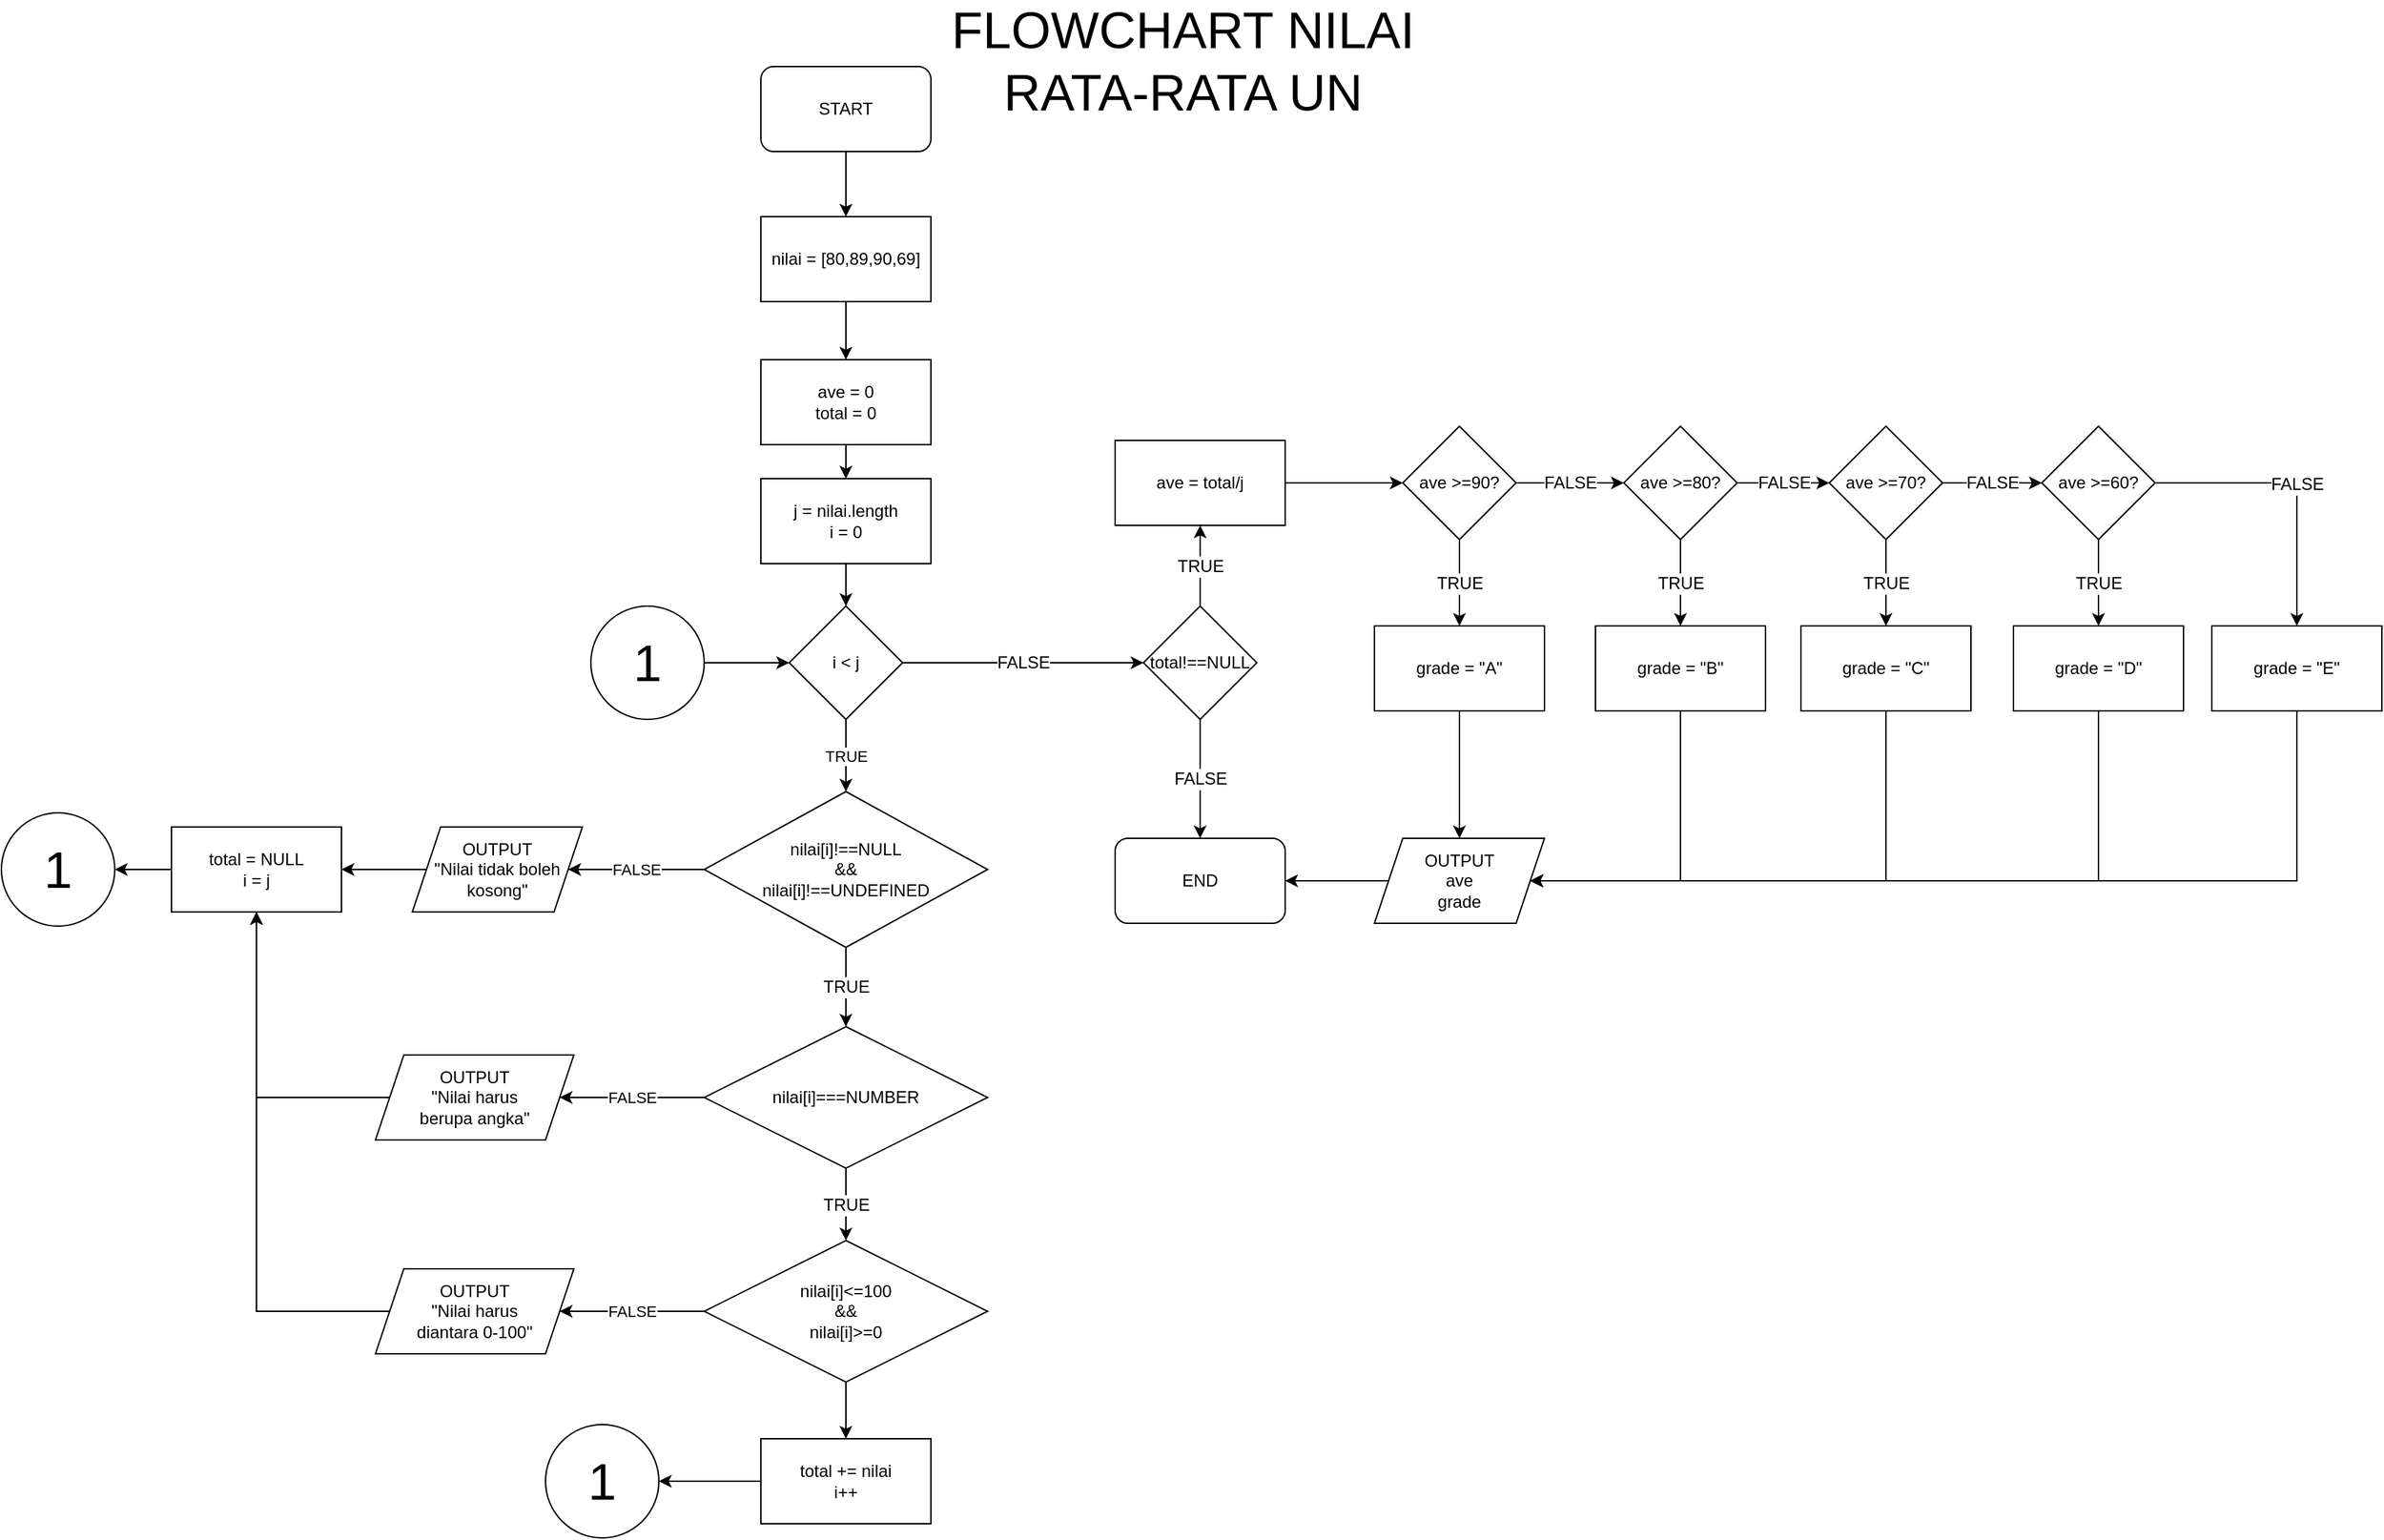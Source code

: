 <mxfile version="16.2.7" type="google"><diagram id="MkVv225oav1cHvyY7aIt" name="Page-1"><mxGraphModel dx="668" dy="371" grid="1" gridSize="10" guides="1" tooltips="1" connect="1" arrows="1" fold="1" page="1" pageScale="1" pageWidth="850" pageHeight="1100" math="0" shadow="0"><root><mxCell id="0"/><mxCell id="1" parent="0"/><mxCell id="mSLdfbanb1js8o3qUdsn-2" value="" style="edgeStyle=orthogonalEdgeStyle;rounded=0;orthogonalLoop=1;jettySize=auto;html=1;" parent="1" source="SLkw3Jps3-ZuDvNmsv__-1" target="mSLdfbanb1js8o3qUdsn-1" edge="1"><mxGeometry relative="1" as="geometry"/></mxCell><mxCell id="SLkw3Jps3-ZuDvNmsv__-1" value="START" style="rounded=1;whiteSpace=wrap;html=1;" parent="1" vertex="1"><mxGeometry x="556" y="49" width="120" height="60" as="geometry"/></mxCell><mxCell id="SLkw3Jps3-ZuDvNmsv__-17" value="TRUE" style="edgeStyle=orthogonalEdgeStyle;rounded=0;orthogonalLoop=1;jettySize=auto;html=1;" parent="1" source="SLkw3Jps3-ZuDvNmsv__-3" target="SLkw3Jps3-ZuDvNmsv__-5" edge="1"><mxGeometry relative="1" as="geometry"/></mxCell><mxCell id="SLkw3Jps3-ZuDvNmsv__-65" value="FALSE" style="edgeStyle=orthogonalEdgeStyle;rounded=0;orthogonalLoop=1;jettySize=auto;html=1;fontSize=12;" parent="1" source="SLkw3Jps3-ZuDvNmsv__-3" target="SLkw3Jps3-ZuDvNmsv__-26" edge="1"><mxGeometry relative="1" as="geometry"/></mxCell><mxCell id="SLkw3Jps3-ZuDvNmsv__-3" value="i &amp;lt; j" style="rhombus;whiteSpace=wrap;html=1;" parent="1" vertex="1"><mxGeometry x="576" y="430" width="80" height="80" as="geometry"/></mxCell><mxCell id="916wotJXARgABOtUIND8-2" value="" style="edgeStyle=orthogonalEdgeStyle;rounded=0;orthogonalLoop=1;jettySize=auto;html=1;" edge="1" parent="1" source="SLkw3Jps3-ZuDvNmsv__-4" target="916wotJXARgABOtUIND8-1"><mxGeometry relative="1" as="geometry"/></mxCell><mxCell id="SLkw3Jps3-ZuDvNmsv__-4" value="ave = 0&lt;br&gt;total = 0" style="rounded=0;whiteSpace=wrap;html=1;" parent="1" vertex="1"><mxGeometry x="556" y="256" width="120" height="60" as="geometry"/></mxCell><mxCell id="mSLdfbanb1js8o3qUdsn-4" value="FALSE" style="edgeStyle=orthogonalEdgeStyle;rounded=0;orthogonalLoop=1;jettySize=auto;html=1;" parent="1" source="SLkw3Jps3-ZuDvNmsv__-5" target="SLkw3Jps3-ZuDvNmsv__-41" edge="1"><mxGeometry relative="1" as="geometry"/></mxCell><mxCell id="WH1Npo_lVP4c2fLHMowk-1" value="TRUE" style="edgeStyle=orthogonalEdgeStyle;rounded=0;orthogonalLoop=1;jettySize=auto;html=1;fontSize=12;" parent="1" source="SLkw3Jps3-ZuDvNmsv__-5" target="xOxqm0xttOU-qfkU7DDm-6" edge="1"><mxGeometry relative="1" as="geometry"/></mxCell><mxCell id="SLkw3Jps3-ZuDvNmsv__-5" value="nilai[i]!==NULL&lt;br&gt;&amp;amp;&amp;amp;&lt;br&gt;nilai[i]!==UNDEFINED" style="rhombus;whiteSpace=wrap;html=1;" parent="1" vertex="1"><mxGeometry x="516" y="561" width="200" height="110" as="geometry"/></mxCell><mxCell id="SLkw3Jps3-ZuDvNmsv__-47" value="" style="edgeStyle=orthogonalEdgeStyle;rounded=0;orthogonalLoop=1;jettySize=auto;html=1;fontSize=12;" parent="1" source="SLkw3Jps3-ZuDvNmsv__-6" target="SLkw3Jps3-ZuDvNmsv__-7" edge="1"><mxGeometry relative="1" as="geometry"/></mxCell><mxCell id="mSLdfbanb1js8o3qUdsn-6" value="FALSE" style="edgeStyle=orthogonalEdgeStyle;rounded=0;orthogonalLoop=1;jettySize=auto;html=1;" parent="1" source="SLkw3Jps3-ZuDvNmsv__-6" target="SLkw3Jps3-ZuDvNmsv__-44" edge="1"><mxGeometry relative="1" as="geometry"/></mxCell><mxCell id="SLkw3Jps3-ZuDvNmsv__-6" value="nilai[i]&amp;lt;=100&lt;br&gt;&amp;amp;&amp;amp;&lt;br&gt;nilai[i]&amp;gt;=0" style="rhombus;whiteSpace=wrap;html=1;" parent="1" vertex="1"><mxGeometry x="516" y="878" width="200" height="100" as="geometry"/></mxCell><mxCell id="SLkw3Jps3-ZuDvNmsv__-56" value="" style="edgeStyle=orthogonalEdgeStyle;rounded=0;orthogonalLoop=1;jettySize=auto;html=1;fontSize=12;" parent="1" source="SLkw3Jps3-ZuDvNmsv__-7" target="SLkw3Jps3-ZuDvNmsv__-55" edge="1"><mxGeometry relative="1" as="geometry"/></mxCell><mxCell id="SLkw3Jps3-ZuDvNmsv__-7" value="total += nilai&lt;br&gt;i++" style="rounded=0;whiteSpace=wrap;html=1;" parent="1" vertex="1"><mxGeometry x="556" y="1018" width="120" height="60" as="geometry"/></mxCell><mxCell id="SLkw3Jps3-ZuDvNmsv__-101" value="" style="edgeStyle=orthogonalEdgeStyle;rounded=0;orthogonalLoop=1;jettySize=auto;html=1;fontSize=12;" parent="1" source="SLkw3Jps3-ZuDvNmsv__-9" target="SLkw3Jps3-ZuDvNmsv__-10" edge="1"><mxGeometry relative="1" as="geometry"/></mxCell><mxCell id="SLkw3Jps3-ZuDvNmsv__-9" value="ave = total/j" style="rounded=0;whiteSpace=wrap;html=1;" parent="1" vertex="1"><mxGeometry x="806" y="313" width="120" height="60" as="geometry"/></mxCell><mxCell id="WH1Npo_lVP4c2fLHMowk-4" value="TRUE" style="edgeStyle=orthogonalEdgeStyle;rounded=0;orthogonalLoop=1;jettySize=auto;html=1;fontSize=12;" parent="1" source="SLkw3Jps3-ZuDvNmsv__-10" target="SLkw3Jps3-ZuDvNmsv__-70" edge="1"><mxGeometry relative="1" as="geometry"/></mxCell><mxCell id="WH1Npo_lVP4c2fLHMowk-8" value="FALSE" style="edgeStyle=orthogonalEdgeStyle;rounded=0;orthogonalLoop=1;jettySize=auto;html=1;fontSize=12;" parent="1" source="SLkw3Jps3-ZuDvNmsv__-10" target="SLkw3Jps3-ZuDvNmsv__-11" edge="1"><mxGeometry relative="1" as="geometry"/></mxCell><mxCell id="SLkw3Jps3-ZuDvNmsv__-10" value="ave &amp;gt;=90?" style="rhombus;whiteSpace=wrap;html=1;" parent="1" vertex="1"><mxGeometry x="1009" y="303" width="80" height="80" as="geometry"/></mxCell><mxCell id="WH1Npo_lVP4c2fLHMowk-5" value="TRUE" style="edgeStyle=orthogonalEdgeStyle;rounded=0;orthogonalLoop=1;jettySize=auto;html=1;fontSize=12;" parent="1" source="SLkw3Jps3-ZuDvNmsv__-11" target="SLkw3Jps3-ZuDvNmsv__-71" edge="1"><mxGeometry relative="1" as="geometry"/></mxCell><mxCell id="WH1Npo_lVP4c2fLHMowk-9" value="FALSE" style="edgeStyle=orthogonalEdgeStyle;rounded=0;orthogonalLoop=1;jettySize=auto;html=1;fontSize=12;" parent="1" source="SLkw3Jps3-ZuDvNmsv__-11" target="SLkw3Jps3-ZuDvNmsv__-12" edge="1"><mxGeometry relative="1" as="geometry"/></mxCell><mxCell id="SLkw3Jps3-ZuDvNmsv__-11" value="ave &amp;gt;=80?" style="rhombus;whiteSpace=wrap;html=1;" parent="1" vertex="1"><mxGeometry x="1165" y="303" width="80" height="80" as="geometry"/></mxCell><mxCell id="WH1Npo_lVP4c2fLHMowk-10" value="FALSE" style="edgeStyle=orthogonalEdgeStyle;rounded=0;orthogonalLoop=1;jettySize=auto;html=1;fontSize=12;" parent="1" source="SLkw3Jps3-ZuDvNmsv__-12" target="SLkw3Jps3-ZuDvNmsv__-13" edge="1"><mxGeometry relative="1" as="geometry"/></mxCell><mxCell id="WH1Npo_lVP4c2fLHMowk-11" value="TRUE" style="edgeStyle=orthogonalEdgeStyle;rounded=0;orthogonalLoop=1;jettySize=auto;html=1;fontSize=12;" parent="1" source="SLkw3Jps3-ZuDvNmsv__-12" target="SLkw3Jps3-ZuDvNmsv__-72" edge="1"><mxGeometry relative="1" as="geometry"/></mxCell><mxCell id="SLkw3Jps3-ZuDvNmsv__-12" value="ave &amp;gt;=70?" style="rhombus;whiteSpace=wrap;html=1;" parent="1" vertex="1"><mxGeometry x="1310" y="303" width="80" height="80" as="geometry"/></mxCell><mxCell id="WH1Npo_lVP4c2fLHMowk-7" value="TRUE" style="edgeStyle=orthogonalEdgeStyle;rounded=0;orthogonalLoop=1;jettySize=auto;html=1;fontSize=12;" parent="1" source="SLkw3Jps3-ZuDvNmsv__-13" target="SLkw3Jps3-ZuDvNmsv__-73" edge="1"><mxGeometry relative="1" as="geometry"/></mxCell><mxCell id="WH1Npo_lVP4c2fLHMowk-12" value="FALSE" style="edgeStyle=orthogonalEdgeStyle;rounded=0;orthogonalLoop=1;jettySize=auto;html=1;fontSize=12;" parent="1" source="SLkw3Jps3-ZuDvNmsv__-13" target="SLkw3Jps3-ZuDvNmsv__-74" edge="1"><mxGeometry relative="1" as="geometry"/></mxCell><mxCell id="SLkw3Jps3-ZuDvNmsv__-13" value="ave &amp;gt;=60?" style="rhombus;whiteSpace=wrap;html=1;" parent="1" vertex="1"><mxGeometry x="1460" y="303" width="80" height="80" as="geometry"/></mxCell><mxCell id="SLkw3Jps3-ZuDvNmsv__-39" value="" style="edgeStyle=orthogonalEdgeStyle;rounded=0;orthogonalLoop=1;jettySize=auto;html=1;fontSize=36;" parent="1" source="SLkw3Jps3-ZuDvNmsv__-18" target="SLkw3Jps3-ZuDvNmsv__-38" edge="1"><mxGeometry relative="1" as="geometry"/></mxCell><mxCell id="SLkw3Jps3-ZuDvNmsv__-18" value="total = NULL&lt;br&gt;i = j" style="rounded=0;whiteSpace=wrap;html=1;" parent="1" vertex="1"><mxGeometry x="140" y="586" width="120" height="60" as="geometry"/></mxCell><mxCell id="SLkw3Jps3-ZuDvNmsv__-36" value="" style="edgeStyle=orthogonalEdgeStyle;rounded=0;orthogonalLoop=1;jettySize=auto;html=1;fontSize=36;" parent="1" source="SLkw3Jps3-ZuDvNmsv__-22" target="SLkw3Jps3-ZuDvNmsv__-3" edge="1"><mxGeometry relative="1" as="geometry"/></mxCell><mxCell id="SLkw3Jps3-ZuDvNmsv__-22" value="&lt;font style=&quot;font-size: 36px&quot;&gt;1&lt;/font&gt;" style="ellipse;whiteSpace=wrap;html=1;aspect=fixed;" parent="1" vertex="1"><mxGeometry x="436" y="430" width="80" height="80" as="geometry"/></mxCell><mxCell id="SLkw3Jps3-ZuDvNmsv__-118" value="FALSE" style="edgeStyle=orthogonalEdgeStyle;rounded=0;orthogonalLoop=1;jettySize=auto;html=1;fontSize=12;" parent="1" source="SLkw3Jps3-ZuDvNmsv__-26" target="SLkw3Jps3-ZuDvNmsv__-66" edge="1"><mxGeometry relative="1" as="geometry"/></mxCell><mxCell id="WH1Npo_lVP4c2fLHMowk-3" value="TRUE" style="edgeStyle=orthogonalEdgeStyle;rounded=0;orthogonalLoop=1;jettySize=auto;html=1;fontSize=12;" parent="1" source="SLkw3Jps3-ZuDvNmsv__-26" target="SLkw3Jps3-ZuDvNmsv__-9" edge="1"><mxGeometry relative="1" as="geometry"/></mxCell><mxCell id="SLkw3Jps3-ZuDvNmsv__-26" value="total!==NULL" style="rhombus;whiteSpace=wrap;html=1;fontSize=12;" parent="1" vertex="1"><mxGeometry x="826" y="430" width="80" height="80" as="geometry"/></mxCell><mxCell id="SLkw3Jps3-ZuDvNmsv__-38" value="&lt;font style=&quot;font-size: 36px&quot;&gt;1&lt;/font&gt;" style="ellipse;whiteSpace=wrap;html=1;aspect=fixed;" parent="1" vertex="1"><mxGeometry x="20" y="576" width="80" height="80" as="geometry"/></mxCell><mxCell id="SLkw3Jps3-ZuDvNmsv__-43" value="" style="edgeStyle=orthogonalEdgeStyle;rounded=0;orthogonalLoop=1;jettySize=auto;html=1;fontSize=12;" parent="1" source="SLkw3Jps3-ZuDvNmsv__-41" target="SLkw3Jps3-ZuDvNmsv__-18" edge="1"><mxGeometry relative="1" as="geometry"/></mxCell><mxCell id="SLkw3Jps3-ZuDvNmsv__-41" value="OUTPUT&lt;br&gt;&quot;Nilai tidak boleh kosong&quot;" style="shape=parallelogram;perimeter=parallelogramPerimeter;whiteSpace=wrap;html=1;fixedSize=1;fontSize=12;" parent="1" vertex="1"><mxGeometry x="310" y="586" width="120" height="60" as="geometry"/></mxCell><mxCell id="SLkw3Jps3-ZuDvNmsv__-46" style="edgeStyle=orthogonalEdgeStyle;rounded=0;orthogonalLoop=1;jettySize=auto;html=1;entryX=0.5;entryY=1;entryDx=0;entryDy=0;fontSize=12;" parent="1" source="SLkw3Jps3-ZuDvNmsv__-44" target="SLkw3Jps3-ZuDvNmsv__-18" edge="1"><mxGeometry relative="1" as="geometry"/></mxCell><mxCell id="SLkw3Jps3-ZuDvNmsv__-44" value="OUTPUT&lt;br&gt;&quot;Nilai harus&lt;br&gt;diantara 0-100&quot;" style="shape=parallelogram;perimeter=parallelogramPerimeter;whiteSpace=wrap;html=1;fixedSize=1;fontSize=12;" parent="1" vertex="1"><mxGeometry x="284" y="898" width="140" height="60" as="geometry"/></mxCell><mxCell id="SLkw3Jps3-ZuDvNmsv__-55" value="&lt;font style=&quot;font-size: 36px&quot;&gt;1&lt;/font&gt;" style="ellipse;whiteSpace=wrap;html=1;aspect=fixed;" parent="1" vertex="1"><mxGeometry x="404" y="1008" width="80" height="80" as="geometry"/></mxCell><mxCell id="SLkw3Jps3-ZuDvNmsv__-66" value="END" style="rounded=1;whiteSpace=wrap;html=1;fontSize=12;" parent="1" vertex="1"><mxGeometry x="806" y="594" width="120" height="60" as="geometry"/></mxCell><mxCell id="SLkw3Jps3-ZuDvNmsv__-110" value="" style="edgeStyle=orthogonalEdgeStyle;rounded=0;orthogonalLoop=1;jettySize=auto;html=1;fontSize=12;" parent="1" source="SLkw3Jps3-ZuDvNmsv__-70" target="SLkw3Jps3-ZuDvNmsv__-91" edge="1"><mxGeometry relative="1" as="geometry"/></mxCell><mxCell id="SLkw3Jps3-ZuDvNmsv__-70" value="grade = &quot;A&quot;&lt;span style=&quot;color: rgba(0 , 0 , 0 , 0) ; font-family: monospace ; font-size: 0px&quot;&gt;%3CmxGraphModel%3E%3Croot%3E%3CmxCell%20id%3D%220%22%2F%3E%3CmxCell%20id%3D%221%22%20parent%3D%220%22%2F%3E%3CmxCell%20id%3D%222%22%20value%3D%22%26lt%3Bfont%20style%3D%26quot%3Bfont-size%3A%2036px%26quot%3B%26gt%3B2%26lt%3B%2Ffont%26gt%3B%22%20style%3D%22ellipse%3BwhiteSpace%3Dwrap%3Bhtml%3D1%3Baspect%3Dfixed%3B%22%20vertex%3D%221%22%20parent%3D%221%22%3E%3CmxGeometry%20x%3D%22530%22%20y%3D%22410%22%20width%3D%2280%22%20height%3D%2280%22%20as%3D%22geometry%22%2F%3E%3C%2FmxCell%3E%3C%2Froot%3E%3C%2FmxGraphModel%3E&lt;/span&gt;" style="rounded=0;whiteSpace=wrap;html=1;fontSize=12;" parent="1" vertex="1"><mxGeometry x="989" y="444" width="120" height="60" as="geometry"/></mxCell><mxCell id="SLkw3Jps3-ZuDvNmsv__-111" style="edgeStyle=orthogonalEdgeStyle;rounded=0;orthogonalLoop=1;jettySize=auto;html=1;entryX=1;entryY=0.5;entryDx=0;entryDy=0;fontSize=12;" parent="1" source="SLkw3Jps3-ZuDvNmsv__-71" target="SLkw3Jps3-ZuDvNmsv__-91" edge="1"><mxGeometry relative="1" as="geometry"><Array as="points"><mxPoint x="1205" y="624"/></Array></mxGeometry></mxCell><mxCell id="SLkw3Jps3-ZuDvNmsv__-71" value="grade = &quot;B&quot;&lt;span style=&quot;color: rgba(0 , 0 , 0 , 0) ; font-family: monospace ; font-size: 0px&quot;&gt;%3CmxGraphModel%3E%3Croot%3E%3CmxCell%20id%3D%220%22%2F%3E%3CmxCell%20id%3D%221%22%20parent%3D%220%22%2F%3E%3CmxCell%20id%3D%222%22%20value%3D%22%26lt%3Bfont%20style%3D%26quot%3Bfont-size%3A%2036px%26quot%3B%26gt%3B2%26lt%3B%2Ffont%26gt%3B%22%20style%3D%22ellipse%3BwhiteSpace%3Dwrap%3Bhtml%3D1%3Baspect%3Dfixed%3B%22%20vertex%3D%221%22%20parent%3D%221%22%3E%3CmxGeometry%20x%3D%22530%22%20y%3D%22410%22%20width%3D%2280%22%20height%3D%2280%22%20as%3D%22geometry%22%2F%3E%3C%2FmxCell%3E%3C%2Froot%3E%3C%2FmxGraphModel%3E&lt;/span&gt;" style="rounded=0;whiteSpace=wrap;html=1;fontSize=12;" parent="1" vertex="1"><mxGeometry x="1145" y="444" width="120" height="60" as="geometry"/></mxCell><mxCell id="SLkw3Jps3-ZuDvNmsv__-112" style="edgeStyle=orthogonalEdgeStyle;rounded=0;orthogonalLoop=1;jettySize=auto;html=1;entryX=1;entryY=0.5;entryDx=0;entryDy=0;fontSize=12;" parent="1" source="SLkw3Jps3-ZuDvNmsv__-72" target="SLkw3Jps3-ZuDvNmsv__-91" edge="1"><mxGeometry relative="1" as="geometry"><Array as="points"><mxPoint x="1350" y="624"/></Array></mxGeometry></mxCell><mxCell id="SLkw3Jps3-ZuDvNmsv__-72" value="grade = &quot;C&quot;&lt;span style=&quot;color: rgba(0 , 0 , 0 , 0) ; font-family: monospace ; font-size: 0px&quot;&gt;%3CmxGraphModel%3E%3Croot%3E%3CmxCell%20id%3D%220%22%2F%3E%3CmxCell%20id%3D%221%22%20parent%3D%220%22%2F%3E%3CmxCell%20id%3D%222%22%20value%3D%22%26lt%3Bfont%20style%3D%26quot%3Bfont-size%3A%2036px%26quot%3B%26gt%3B2%26lt%3B%2Ffont%26gt%3B%22%20style%3D%22ellipse%3BwhiteSpace%3Dwrap%3Bhtml%3D1%3Baspect%3Dfixed%3B%22%20vertex%3D%221%22%20parent%3D%221%22%3E%3CmxGeometry%20x%3D%22530%22%20y%3D%22410%22%20width%3D%2280%22%20height%3D%2280%22%20as%3D%22geometry%22%2F%3E%3C%2FmxCell%3E%3C%2Froot%3E%3C%2FmxGraphModel%3E&lt;/span&gt;" style="rounded=0;whiteSpace=wrap;html=1;fontSize=12;" parent="1" vertex="1"><mxGeometry x="1290" y="444" width="120" height="60" as="geometry"/></mxCell><mxCell id="SLkw3Jps3-ZuDvNmsv__-113" style="edgeStyle=orthogonalEdgeStyle;rounded=0;orthogonalLoop=1;jettySize=auto;html=1;fontSize=12;entryX=1;entryY=0.5;entryDx=0;entryDy=0;" parent="1" source="SLkw3Jps3-ZuDvNmsv__-73" target="SLkw3Jps3-ZuDvNmsv__-91" edge="1"><mxGeometry relative="1" as="geometry"><mxPoint x="1119" y="629" as="targetPoint"/><Array as="points"><mxPoint x="1500" y="624"/></Array></mxGeometry></mxCell><mxCell id="SLkw3Jps3-ZuDvNmsv__-73" value="grade = &quot;D&quot;&lt;span style=&quot;color: rgba(0 , 0 , 0 , 0) ; font-family: monospace ; font-size: 0px&quot;&gt;%3CmxGraphModel%3E%3Croot%3E%3CmxCell%20id%3D%220%22%2F%3E%3CmxCell%20id%3D%221%22%20parent%3D%220%22%2F%3E%3CmxCell%20id%3D%222%22%20value%3D%22%26lt%3Bfont%20style%3D%26quot%3Bfont-size%3A%2036px%26quot%3B%26gt%3B2%26lt%3B%2Ffont%26gt%3B%22%20style%3D%22ellipse%3BwhiteSpace%3Dwrap%3Bhtml%3D1%3Baspect%3Dfixed%3B%22%20vertex%3D%221%22%20parent%3D%221%22%3E%3CmxGeometry%20x%3D%22530%22%20y%3D%22410%22%20width%3D%2280%22%20height%3D%2280%22%20as%3D%22geometry%22%2F%3E%3C%2FmxCell%3E%3C%2Froot%3E%3C%2FmxGraphModel%3Ea&lt;/span&gt;" style="rounded=0;whiteSpace=wrap;html=1;fontSize=12;" parent="1" vertex="1"><mxGeometry x="1440" y="444" width="120" height="60" as="geometry"/></mxCell><mxCell id="SLkw3Jps3-ZuDvNmsv__-114" style="edgeStyle=orthogonalEdgeStyle;rounded=0;orthogonalLoop=1;jettySize=auto;html=1;fontSize=12;entryX=1;entryY=0.5;entryDx=0;entryDy=0;" parent="1" source="SLkw3Jps3-ZuDvNmsv__-74" target="SLkw3Jps3-ZuDvNmsv__-91" edge="1"><mxGeometry relative="1" as="geometry"><mxPoint x="1459" y="639" as="targetPoint"/><Array as="points"><mxPoint x="1640" y="624"/></Array></mxGeometry></mxCell><mxCell id="SLkw3Jps3-ZuDvNmsv__-74" value="grade = &quot;E&quot;&lt;span style=&quot;color: rgba(0 , 0 , 0 , 0) ; font-family: monospace ; font-size: 0px&quot;&gt;%3CmxGraphModel%3E%3Croot%3E%3CmxCell%20id%3D%220%22%2F%3E%3CmxCell%20id%3D%221%22%20parent%3D%220%22%2F%3E%3CmxCell%20id%3D%222%22%20value%3D%22%26lt%3Bfont%20style%3D%26quot%3Bfont-size%3A%2036px%26quot%3B%26gt%3B2%26lt%3B%2Ffont%26gt%3B%22%20style%3D%22ellipse%3BwhiteSpace%3Dwrap%3Bhtml%3D1%3Baspect%3Dfixed%3B%22%20vertex%3D%221%22%20parent%3D%221%22%3E%3CmxGeometry%20x%3D%22530%22%20y%3D%22410%22%20width%3D%2280%22%20height%3D%2280%22%20as%3D%22geometry%22%2F%3E%3C%2FmxCell%3E%3C%2Froot%3E%3C%2FmxGraphModel%3E&lt;/span&gt;" style="rounded=0;whiteSpace=wrap;html=1;fontSize=12;" parent="1" vertex="1"><mxGeometry x="1580" y="444" width="120" height="60" as="geometry"/></mxCell><mxCell id="SLkw3Jps3-ZuDvNmsv__-115" style="edgeStyle=orthogonalEdgeStyle;rounded=0;orthogonalLoop=1;jettySize=auto;html=1;entryX=1;entryY=0.5;entryDx=0;entryDy=0;fontSize=12;" parent="1" source="SLkw3Jps3-ZuDvNmsv__-91" target="SLkw3Jps3-ZuDvNmsv__-66" edge="1"><mxGeometry relative="1" as="geometry"/></mxCell><mxCell id="SLkw3Jps3-ZuDvNmsv__-91" value="OUTPUT&lt;br&gt;ave&lt;br&gt;grade" style="shape=parallelogram;perimeter=parallelogramPerimeter;whiteSpace=wrap;html=1;fixedSize=1;fontSize=12;" parent="1" vertex="1"><mxGeometry x="989" y="594" width="120" height="60" as="geometry"/></mxCell><mxCell id="SLkw3Jps3-ZuDvNmsv__-150" value="&lt;font style=&quot;font-size: 36px&quot;&gt;FLOWCHART NILAI RATA-RATA UN&lt;/font&gt;" style="text;html=1;strokeColor=none;fillColor=none;align=center;verticalAlign=middle;whiteSpace=wrap;rounded=0;fontSize=12;" parent="1" vertex="1"><mxGeometry x="659" y="30" width="390" height="30" as="geometry"/></mxCell><mxCell id="mSLdfbanb1js8o3qUdsn-5" value="FALSE" style="edgeStyle=orthogonalEdgeStyle;rounded=0;orthogonalLoop=1;jettySize=auto;html=1;" parent="1" source="xOxqm0xttOU-qfkU7DDm-6" target="xOxqm0xttOU-qfkU7DDm-7" edge="1"><mxGeometry relative="1" as="geometry"/></mxCell><mxCell id="WH1Npo_lVP4c2fLHMowk-2" value="TRUE" style="edgeStyle=orthogonalEdgeStyle;rounded=0;orthogonalLoop=1;jettySize=auto;html=1;fontSize=12;" parent="1" source="xOxqm0xttOU-qfkU7DDm-6" target="SLkw3Jps3-ZuDvNmsv__-6" edge="1"><mxGeometry relative="1" as="geometry"/></mxCell><mxCell id="xOxqm0xttOU-qfkU7DDm-6" value="nilai[i]===NUMBER" style="rhombus;whiteSpace=wrap;html=1;" parent="1" vertex="1"><mxGeometry x="516" y="727" width="200" height="100" as="geometry"/></mxCell><mxCell id="xOxqm0xttOU-qfkU7DDm-10" style="edgeStyle=orthogonalEdgeStyle;rounded=0;orthogonalLoop=1;jettySize=auto;html=1;entryX=0.5;entryY=1;entryDx=0;entryDy=0;fontSize=36;" parent="1" source="xOxqm0xttOU-qfkU7DDm-7" target="SLkw3Jps3-ZuDvNmsv__-18" edge="1"><mxGeometry relative="1" as="geometry"/></mxCell><mxCell id="xOxqm0xttOU-qfkU7DDm-7" value="OUTPUT&lt;br&gt;&quot;Nilai harus&lt;br&gt;berupa angka&quot;" style="shape=parallelogram;perimeter=parallelogramPerimeter;whiteSpace=wrap;html=1;fixedSize=1;fontSize=12;" parent="1" vertex="1"><mxGeometry x="284" y="747" width="140" height="60" as="geometry"/></mxCell><mxCell id="mSLdfbanb1js8o3qUdsn-3" value="" style="edgeStyle=orthogonalEdgeStyle;rounded=0;orthogonalLoop=1;jettySize=auto;html=1;" parent="1" source="mSLdfbanb1js8o3qUdsn-1" target="SLkw3Jps3-ZuDvNmsv__-4" edge="1"><mxGeometry relative="1" as="geometry"/></mxCell><mxCell id="mSLdfbanb1js8o3qUdsn-1" value="nilai = [80,89,90,69]" style="rounded=0;whiteSpace=wrap;html=1;" parent="1" vertex="1"><mxGeometry x="556" y="155" width="120" height="60" as="geometry"/></mxCell><mxCell id="916wotJXARgABOtUIND8-3" value="" style="edgeStyle=orthogonalEdgeStyle;rounded=0;orthogonalLoop=1;jettySize=auto;html=1;" edge="1" parent="1" source="916wotJXARgABOtUIND8-1" target="SLkw3Jps3-ZuDvNmsv__-3"><mxGeometry relative="1" as="geometry"/></mxCell><mxCell id="916wotJXARgABOtUIND8-1" value="&lt;span&gt;j = nilai.length&lt;/span&gt;&lt;br&gt;&lt;span&gt;i = 0&lt;/span&gt;" style="rounded=0;whiteSpace=wrap;html=1;" vertex="1" parent="1"><mxGeometry x="556" y="340" width="120" height="60" as="geometry"/></mxCell></root></mxGraphModel></diagram></mxfile>
